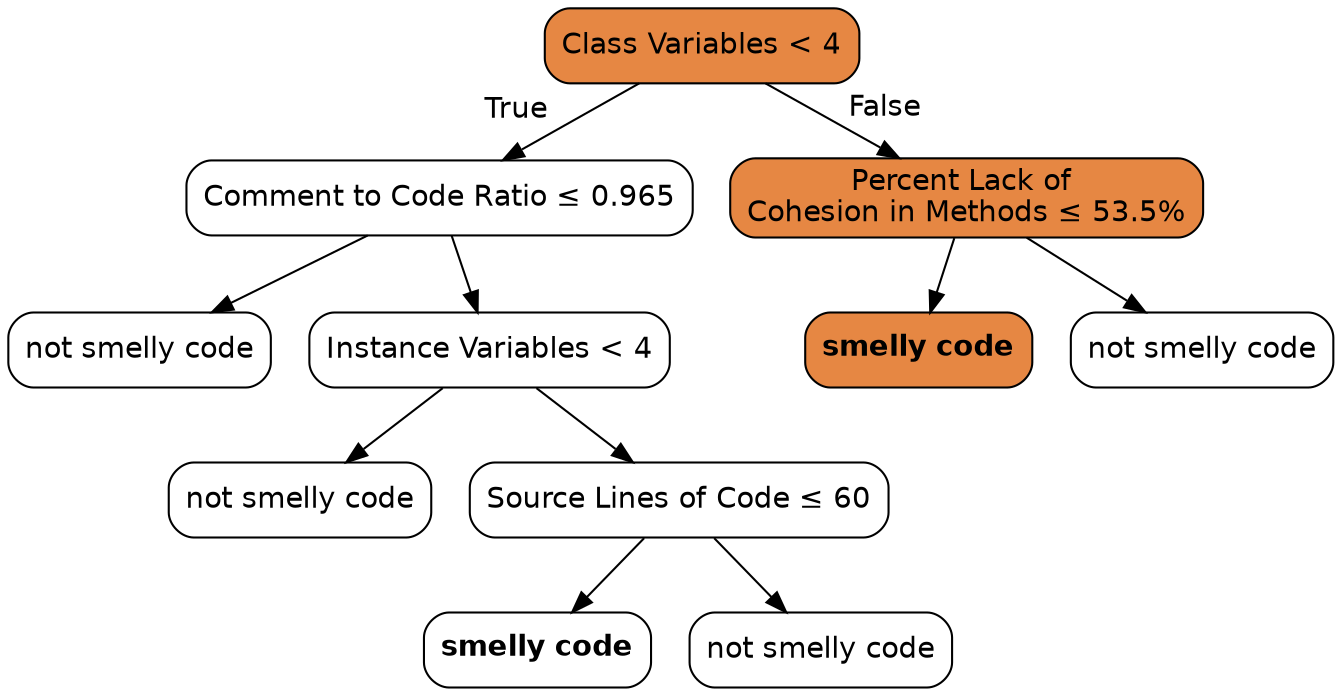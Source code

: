 digraph Tree {
node [color="black", fontname=helvetica, shape=box,  style="filled, rounded", fillcolor="#FFFFFF"];
edge [fontname=helvetica];
0 [label=<Class Variables &lt; 4>, fillcolor="#e68743"];
1 [label=<Comment to Code Ratio &le; 0.965>];
0 -> 1  [headlabel="True", labelangle=45, labeldistance="2.5"];
5 [label=<not smelly code>];
1 -> 5;
6 [label=<Instance Variables &lt; 4>];
1 -> 6;
7 [label=<not smelly code>];
6 -> 7;
8 [label=<Source Lines of Code &le; 60>];
6 -> 8;
9 [label=<<b>smelly code</b>>];
8 -> 9;
10 [label=<not smelly code>];
8 -> 10;
2 [label=<Percent Lack of <br/>Cohesion in Methods &le; 53.5%>, fillcolor="#e68743"];
0 -> 2  [headlabel="False", labelangle="-45", labeldistance="2.5"];
3 [label=<<b>smelly code</b>>, fillcolor="#e68743"];
2 -> 3;
4 [label=<not smelly code>];
2 -> 4;
}
